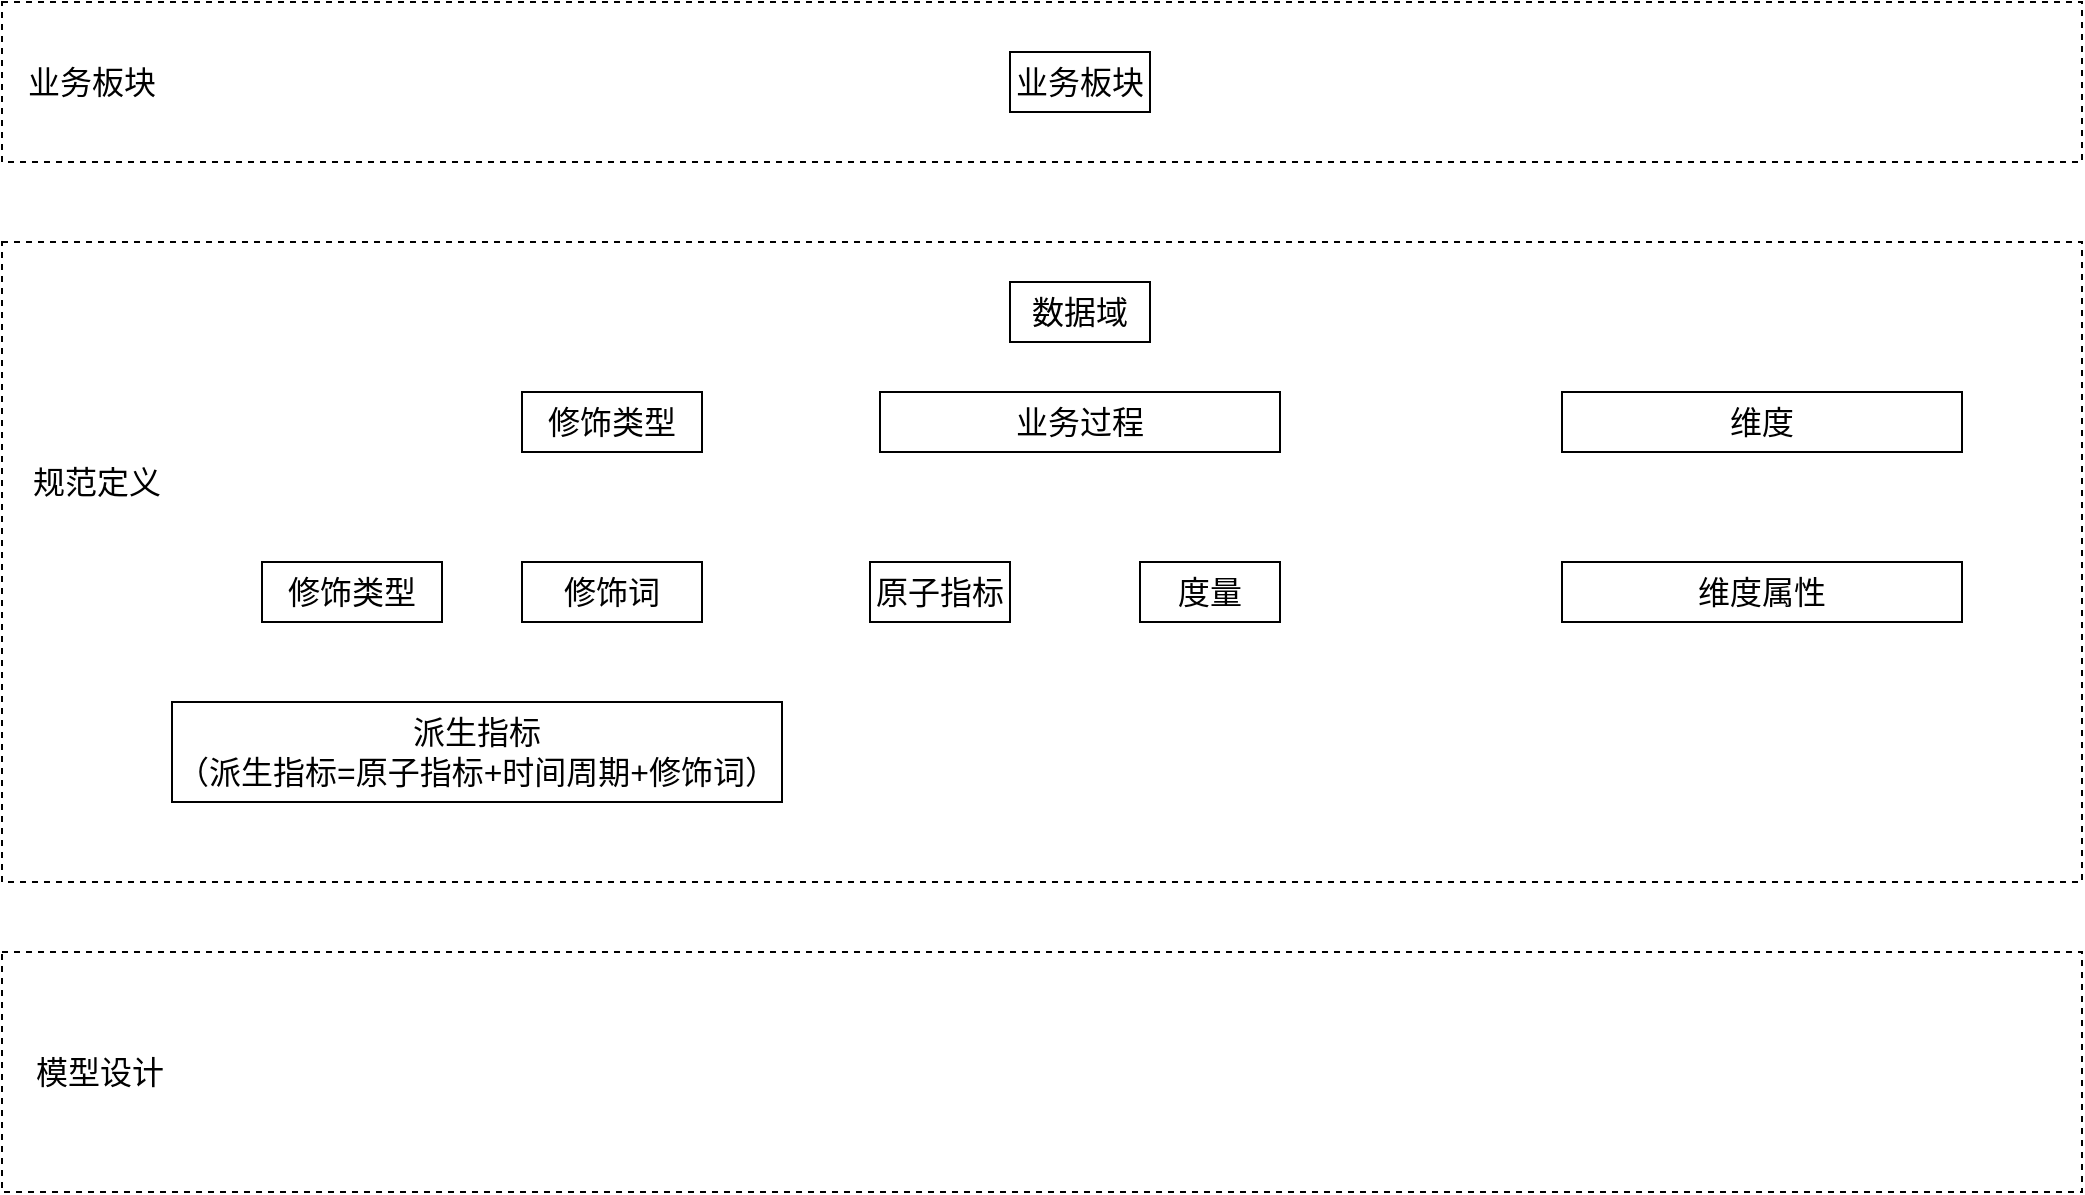 <mxfile version="24.7.7">
  <diagram name="第 1 页" id="jdpVXuZyCM5Cq3LaDzaF">
    <mxGraphModel dx="1148" dy="735" grid="1" gridSize="10" guides="1" tooltips="1" connect="1" arrows="1" fold="1" page="1" pageScale="1" pageWidth="827" pageHeight="1169" math="0" shadow="0">
      <root>
        <mxCell id="0" />
        <mxCell id="1" parent="0" />
        <mxCell id="6yHjge_lNyQzL8mi_DuI-1" value="" style="rounded=0;whiteSpace=wrap;html=1;dashed=1;" vertex="1" parent="1">
          <mxGeometry x="40" y="40" width="1040" height="80" as="geometry" />
        </mxCell>
        <mxCell id="6yHjge_lNyQzL8mi_DuI-2" value="&lt;font style=&quot;font-size: 16px;&quot;&gt;业务板块&lt;/font&gt;" style="text;html=1;align=center;verticalAlign=middle;whiteSpace=wrap;rounded=0;" vertex="1" parent="1">
          <mxGeometry x="50" y="65" width="70" height="30" as="geometry" />
        </mxCell>
        <mxCell id="6yHjge_lNyQzL8mi_DuI-3" value="&lt;font style=&quot;font-size: 16px;&quot;&gt;业务板块&lt;/font&gt;" style="rounded=0;whiteSpace=wrap;html=1;" vertex="1" parent="1">
          <mxGeometry x="544" y="65" width="70" height="30" as="geometry" />
        </mxCell>
        <mxCell id="6yHjge_lNyQzL8mi_DuI-4" value="" style="rounded=0;whiteSpace=wrap;html=1;dashed=1;" vertex="1" parent="1">
          <mxGeometry x="40" y="160" width="1040" height="320" as="geometry" />
        </mxCell>
        <mxCell id="6yHjge_lNyQzL8mi_DuI-5" value="&lt;font style=&quot;font-size: 16px;&quot;&gt;规范定义&lt;/font&gt;" style="text;html=1;align=center;verticalAlign=middle;whiteSpace=wrap;rounded=0;" vertex="1" parent="1">
          <mxGeometry x="50" y="265" width="75" height="30" as="geometry" />
        </mxCell>
        <mxCell id="6yHjge_lNyQzL8mi_DuI-6" value="" style="rounded=0;whiteSpace=wrap;html=1;dashed=1;" vertex="1" parent="1">
          <mxGeometry x="40" y="515" width="1040" height="120" as="geometry" />
        </mxCell>
        <mxCell id="6yHjge_lNyQzL8mi_DuI-7" value="&lt;font style=&quot;font-size: 16px;&quot;&gt;模型设计&lt;/font&gt;" style="text;html=1;align=center;verticalAlign=middle;whiteSpace=wrap;rounded=0;" vertex="1" parent="1">
          <mxGeometry x="53" y="560" width="72" height="30" as="geometry" />
        </mxCell>
        <mxCell id="6yHjge_lNyQzL8mi_DuI-8" value="&lt;font style=&quot;font-size: 16px;&quot;&gt;数据域&lt;/font&gt;" style="rounded=0;whiteSpace=wrap;html=1;" vertex="1" parent="1">
          <mxGeometry x="544" y="180" width="70" height="30" as="geometry" />
        </mxCell>
        <mxCell id="6yHjge_lNyQzL8mi_DuI-9" value="&lt;font style=&quot;font-size: 16px;&quot;&gt;业务过程&lt;/font&gt;" style="rounded=0;whiteSpace=wrap;html=1;" vertex="1" parent="1">
          <mxGeometry x="479" y="235" width="200" height="30" as="geometry" />
        </mxCell>
        <mxCell id="6yHjge_lNyQzL8mi_DuI-10" value="&lt;font style=&quot;font-size: 16px;&quot;&gt;度量&lt;/font&gt;" style="rounded=0;whiteSpace=wrap;html=1;" vertex="1" parent="1">
          <mxGeometry x="609" y="320" width="70" height="30" as="geometry" />
        </mxCell>
        <mxCell id="6yHjge_lNyQzL8mi_DuI-11" value="&lt;font style=&quot;font-size: 16px;&quot;&gt;原子指标&lt;/font&gt;" style="rounded=0;whiteSpace=wrap;html=1;" vertex="1" parent="1">
          <mxGeometry x="474" y="320" width="70" height="30" as="geometry" />
        </mxCell>
        <mxCell id="6yHjge_lNyQzL8mi_DuI-12" value="&lt;font style=&quot;font-size: 16px;&quot;&gt;派生指标&lt;/font&gt;&lt;div&gt;&lt;font style=&quot;font-size: 16px;&quot;&gt;（派生指标=原子指标+时间周期+修饰词）&lt;/font&gt;&lt;/div&gt;" style="rounded=0;whiteSpace=wrap;html=1;" vertex="1" parent="1">
          <mxGeometry x="125" y="390" width="305" height="50" as="geometry" />
        </mxCell>
        <mxCell id="6yHjge_lNyQzL8mi_DuI-16" value="&lt;font style=&quot;font-size: 16px;&quot;&gt;维度&lt;/font&gt;" style="rounded=0;whiteSpace=wrap;html=1;" vertex="1" parent="1">
          <mxGeometry x="820" y="235" width="200" height="30" as="geometry" />
        </mxCell>
        <mxCell id="6yHjge_lNyQzL8mi_DuI-17" value="&lt;font style=&quot;font-size: 16px;&quot;&gt;维度属性&lt;/font&gt;" style="rounded=0;whiteSpace=wrap;html=1;" vertex="1" parent="1">
          <mxGeometry x="820" y="320" width="200" height="30" as="geometry" />
        </mxCell>
        <mxCell id="6yHjge_lNyQzL8mi_DuI-18" value="&lt;font style=&quot;font-size: 16px;&quot;&gt;修饰类型&lt;/font&gt;" style="rounded=0;whiteSpace=wrap;html=1;" vertex="1" parent="1">
          <mxGeometry x="300" y="235" width="90" height="30" as="geometry" />
        </mxCell>
        <mxCell id="6yHjge_lNyQzL8mi_DuI-19" value="&lt;font style=&quot;font-size: 16px;&quot;&gt;修饰类型&lt;/font&gt;" style="rounded=0;whiteSpace=wrap;html=1;" vertex="1" parent="1">
          <mxGeometry x="170" y="320" width="90" height="30" as="geometry" />
        </mxCell>
        <mxCell id="6yHjge_lNyQzL8mi_DuI-20" value="&lt;font style=&quot;font-size: 16px;&quot;&gt;修饰词&lt;/font&gt;" style="rounded=0;whiteSpace=wrap;html=1;" vertex="1" parent="1">
          <mxGeometry x="300" y="320" width="90" height="30" as="geometry" />
        </mxCell>
      </root>
    </mxGraphModel>
  </diagram>
</mxfile>
